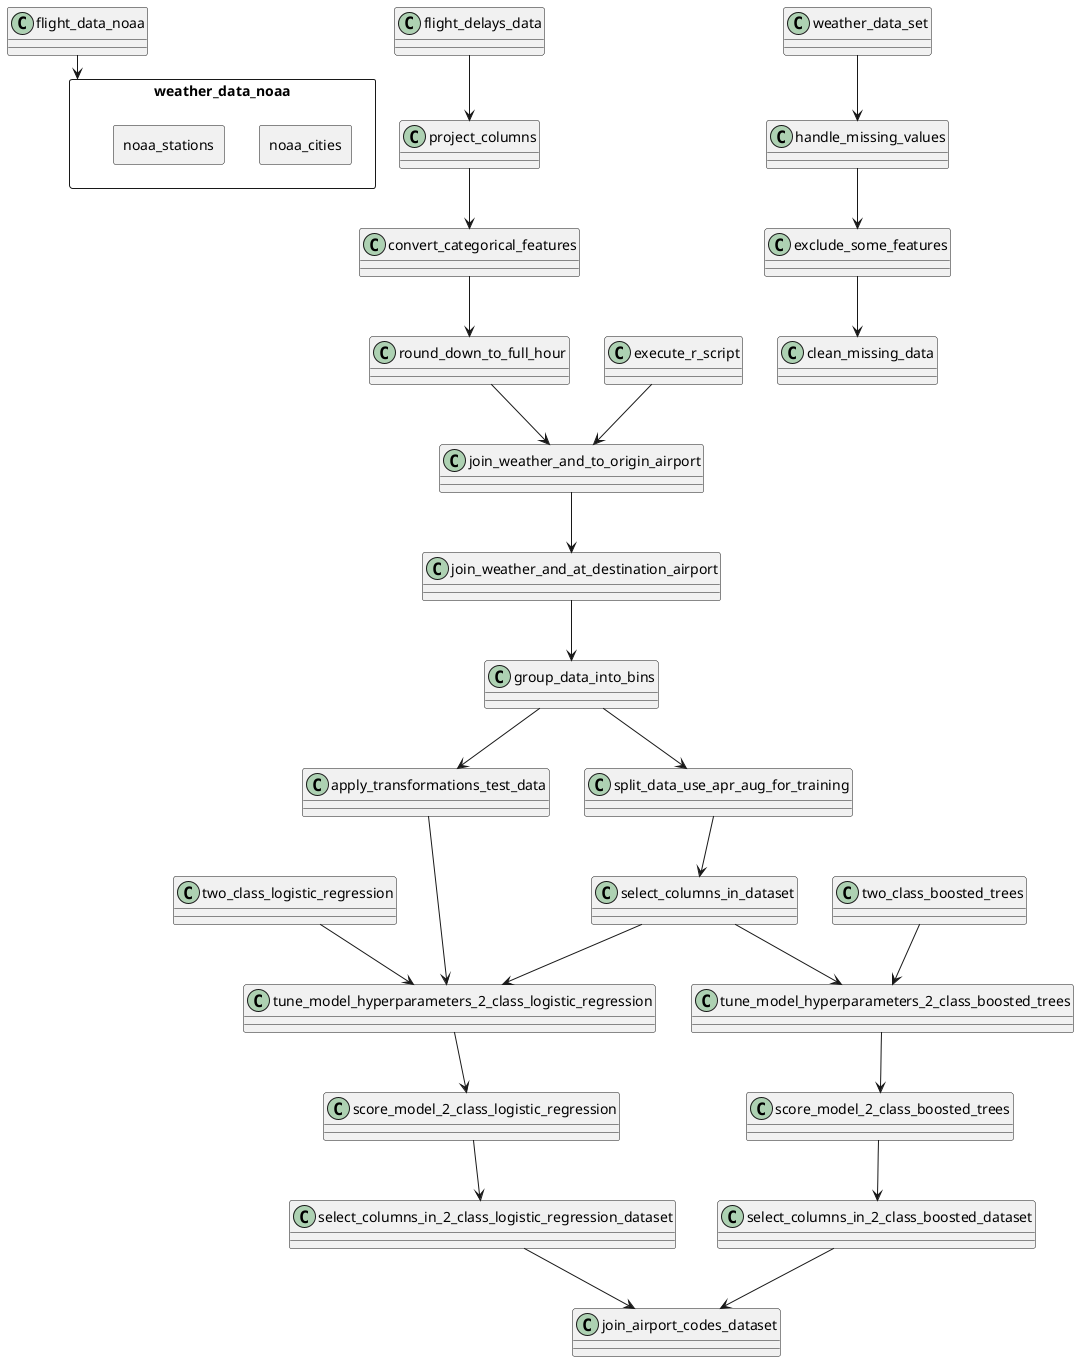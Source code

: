 @startuml
allowmixing

rectangle weather_data_noaa {
    rectangle noaa_cities
    rectangle noaa_stations
}

flight_data_noaa -down-> weather_data_noaa
flight_delays_data --> project_columns
project_columns --> convert_categorical_features
convert_categorical_features --> round_down_to_full_hour
round_down_to_full_hour --> join_weather_and_to_origin_airport
weather_data_set --> handle_missing_values
handle_missing_values --> exclude_some_features
exclude_some_features --> clean_missing_data
execute_r_script --> join_weather_and_to_origin_airport
join_weather_and_to_origin_airport --> join_weather_and_at_destination_airport
join_weather_and_at_destination_airport --> group_data_into_bins
group_data_into_bins --> split_data_use_apr_aug_for_training
group_data_into_bins --> apply_transformations_test_data
split_data_use_apr_aug_for_training --> select_columns_in_dataset
two_class_logistic_regression --> tune_model_hyperparameters_2_class_logistic_regression
apply_transformations_test_data --> tune_model_hyperparameters_2_class_logistic_regression
select_columns_in_dataset --> tune_model_hyperparameters_2_class_logistic_regression
select_columns_in_dataset --> tune_model_hyperparameters_2_class_boosted_trees
two_class_boosted_trees --> tune_model_hyperparameters_2_class_boosted_trees
tune_model_hyperparameters_2_class_boosted_trees --> score_model_2_class_boosted_trees
tune_model_hyperparameters_2_class_logistic_regression --> score_model_2_class_logistic_regression

score_model_2_class_boosted_trees --> select_columns_in_2_class_boosted_dataset
score_model_2_class_logistic_regression --> select_columns_in_2_class_logistic_regression_dataset
select_columns_in_2_class_boosted_dataset --> join_airport_codes_dataset
select_columns_in_2_class_logistic_regression_dataset --> join_airport_codes_dataset

@enduml